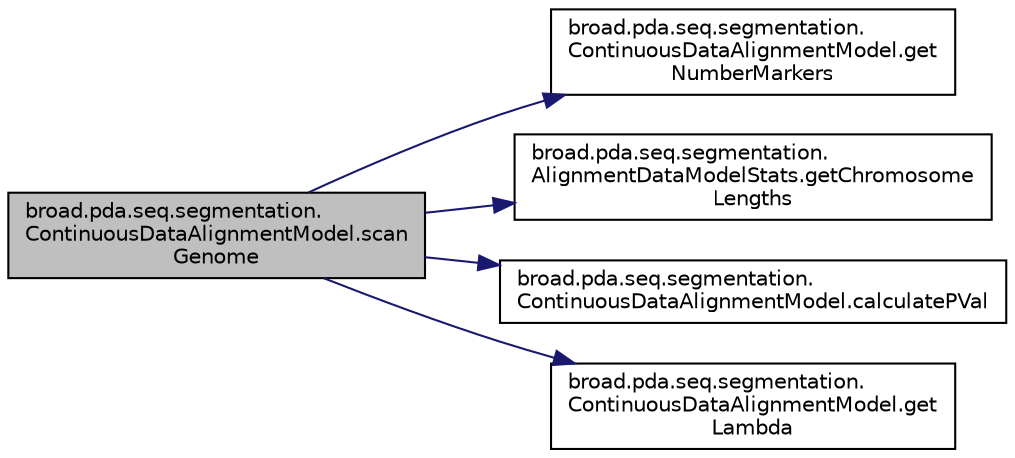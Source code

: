 digraph "broad.pda.seq.segmentation.ContinuousDataAlignmentModel.scanGenome"
{
  edge [fontname="Helvetica",fontsize="10",labelfontname="Helvetica",labelfontsize="10"];
  node [fontname="Helvetica",fontsize="10",shape=record];
  rankdir="LR";
  Node1 [label="broad.pda.seq.segmentation.\lContinuousDataAlignmentModel.scan\lGenome",height=0.2,width=0.4,color="black", fillcolor="grey75", style="filled" fontcolor="black"];
  Node1 -> Node2 [color="midnightblue",fontsize="10",style="solid"];
  Node2 [label="broad.pda.seq.segmentation.\lContinuousDataAlignmentModel.get\lNumberMarkers",height=0.2,width=0.4,color="black", fillcolor="white", style="filled",URL="$classbroad_1_1pda_1_1seq_1_1segmentation_1_1_continuous_data_alignment_model.html#adba4f6a27c198a96fcfa79a643fca0a3"];
  Node1 -> Node3 [color="midnightblue",fontsize="10",style="solid"];
  Node3 [label="broad.pda.seq.segmentation.\lAlignmentDataModelStats.getChromosome\lLengths",height=0.2,width=0.4,color="black", fillcolor="white", style="filled",URL="$classbroad_1_1pda_1_1seq_1_1segmentation_1_1_alignment_data_model_stats.html#a103a170d04336fada8cc29e45352f465"];
  Node1 -> Node4 [color="midnightblue",fontsize="10",style="solid"];
  Node4 [label="broad.pda.seq.segmentation.\lContinuousDataAlignmentModel.calculatePVal",height=0.2,width=0.4,color="black", fillcolor="white", style="filled",URL="$classbroad_1_1pda_1_1seq_1_1segmentation_1_1_continuous_data_alignment_model.html#a58a72f78575d4e504c55b46c487d25c7"];
  Node1 -> Node5 [color="midnightblue",fontsize="10",style="solid"];
  Node5 [label="broad.pda.seq.segmentation.\lContinuousDataAlignmentModel.get\lLambda",height=0.2,width=0.4,color="black", fillcolor="white", style="filled",URL="$classbroad_1_1pda_1_1seq_1_1segmentation_1_1_continuous_data_alignment_model.html#a16fcd43426d01ba29a6e50d8a36ab38f"];
}
